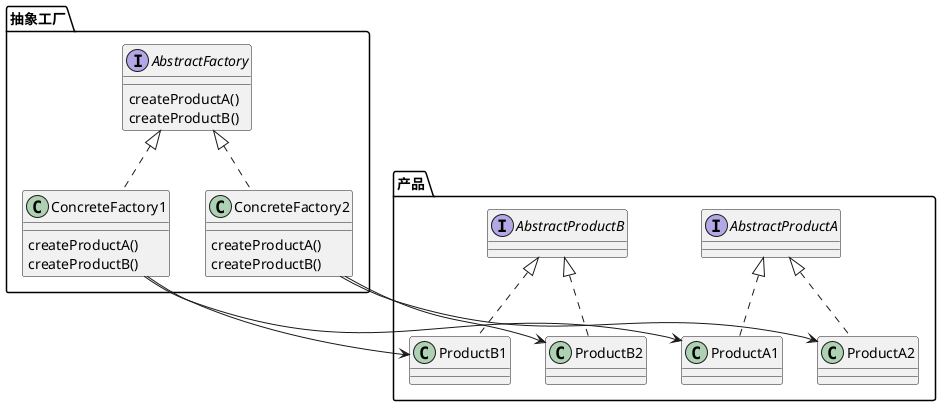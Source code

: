 @startuml

package 抽象工厂{

interface AbstractFactory{
    createProductA()
    createProductB()
}

class ConcreteFactory1{
      createProductA()
      createProductB()
}

class ConcreteFactory2{
      createProductA()
      createProductB()
}


AbstractFactory <|.. ConcreteFactory1
AbstractFactory <|.. ConcreteFactory2

}

package 产品{

 interface AbstractProductA{
 }
 interface AbstractProductB{
 }

 AbstractProductA <|.. ProductA1
 AbstractProductA <|.. ProductA2

 AbstractProductB <|.. ProductB1
 AbstractProductB <|.. ProductB2

}




ConcreteFactory1 --> ProductA1
ConcreteFactory1 --> ProductB1

ConcreteFactory2 --> ProductA2
ConcreteFactory2 --> ProductB2


@enduml